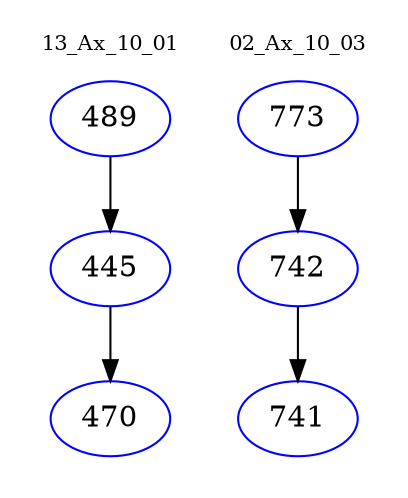 digraph{
subgraph cluster_0 {
color = white
label = "13_Ax_10_01";
fontsize=10;
T0_489 [label="489", color="blue"]
T0_489 -> T0_445 [color="black"]
T0_445 [label="445", color="blue"]
T0_445 -> T0_470 [color="black"]
T0_470 [label="470", color="blue"]
}
subgraph cluster_1 {
color = white
label = "02_Ax_10_03";
fontsize=10;
T1_773 [label="773", color="blue"]
T1_773 -> T1_742 [color="black"]
T1_742 [label="742", color="blue"]
T1_742 -> T1_741 [color="black"]
T1_741 [label="741", color="blue"]
}
}
